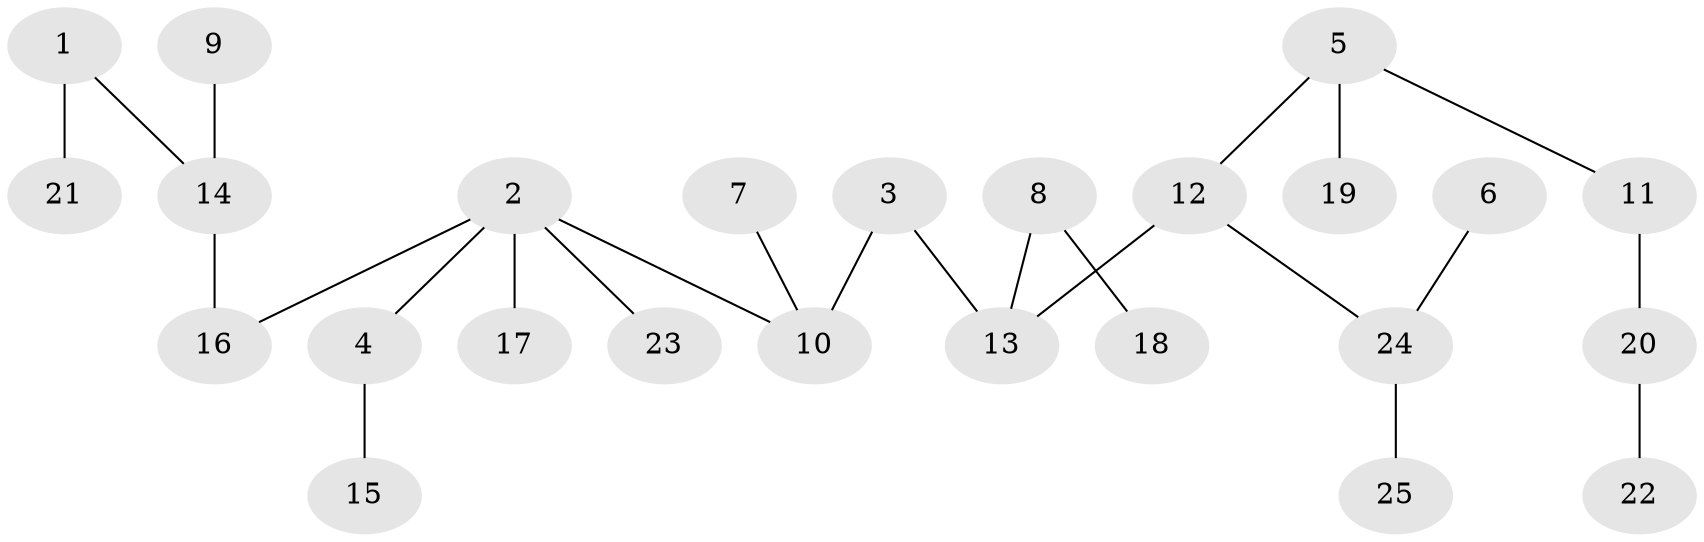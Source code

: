 // original degree distribution, {5: 0.08, 2: 0.3, 3: 0.08, 1: 0.48, 4: 0.06}
// Generated by graph-tools (version 1.1) at 2025/02/03/09/25 03:02:30]
// undirected, 25 vertices, 24 edges
graph export_dot {
graph [start="1"]
  node [color=gray90,style=filled];
  1;
  2;
  3;
  4;
  5;
  6;
  7;
  8;
  9;
  10;
  11;
  12;
  13;
  14;
  15;
  16;
  17;
  18;
  19;
  20;
  21;
  22;
  23;
  24;
  25;
  1 -- 14 [weight=1.0];
  1 -- 21 [weight=1.0];
  2 -- 4 [weight=1.0];
  2 -- 10 [weight=1.0];
  2 -- 16 [weight=1.0];
  2 -- 17 [weight=1.0];
  2 -- 23 [weight=1.0];
  3 -- 10 [weight=1.0];
  3 -- 13 [weight=1.0];
  4 -- 15 [weight=1.0];
  5 -- 11 [weight=1.0];
  5 -- 12 [weight=1.0];
  5 -- 19 [weight=1.0];
  6 -- 24 [weight=1.0];
  7 -- 10 [weight=1.0];
  8 -- 13 [weight=1.0];
  8 -- 18 [weight=1.0];
  9 -- 14 [weight=1.0];
  11 -- 20 [weight=1.0];
  12 -- 13 [weight=1.0];
  12 -- 24 [weight=1.0];
  14 -- 16 [weight=1.0];
  20 -- 22 [weight=1.0];
  24 -- 25 [weight=1.0];
}
